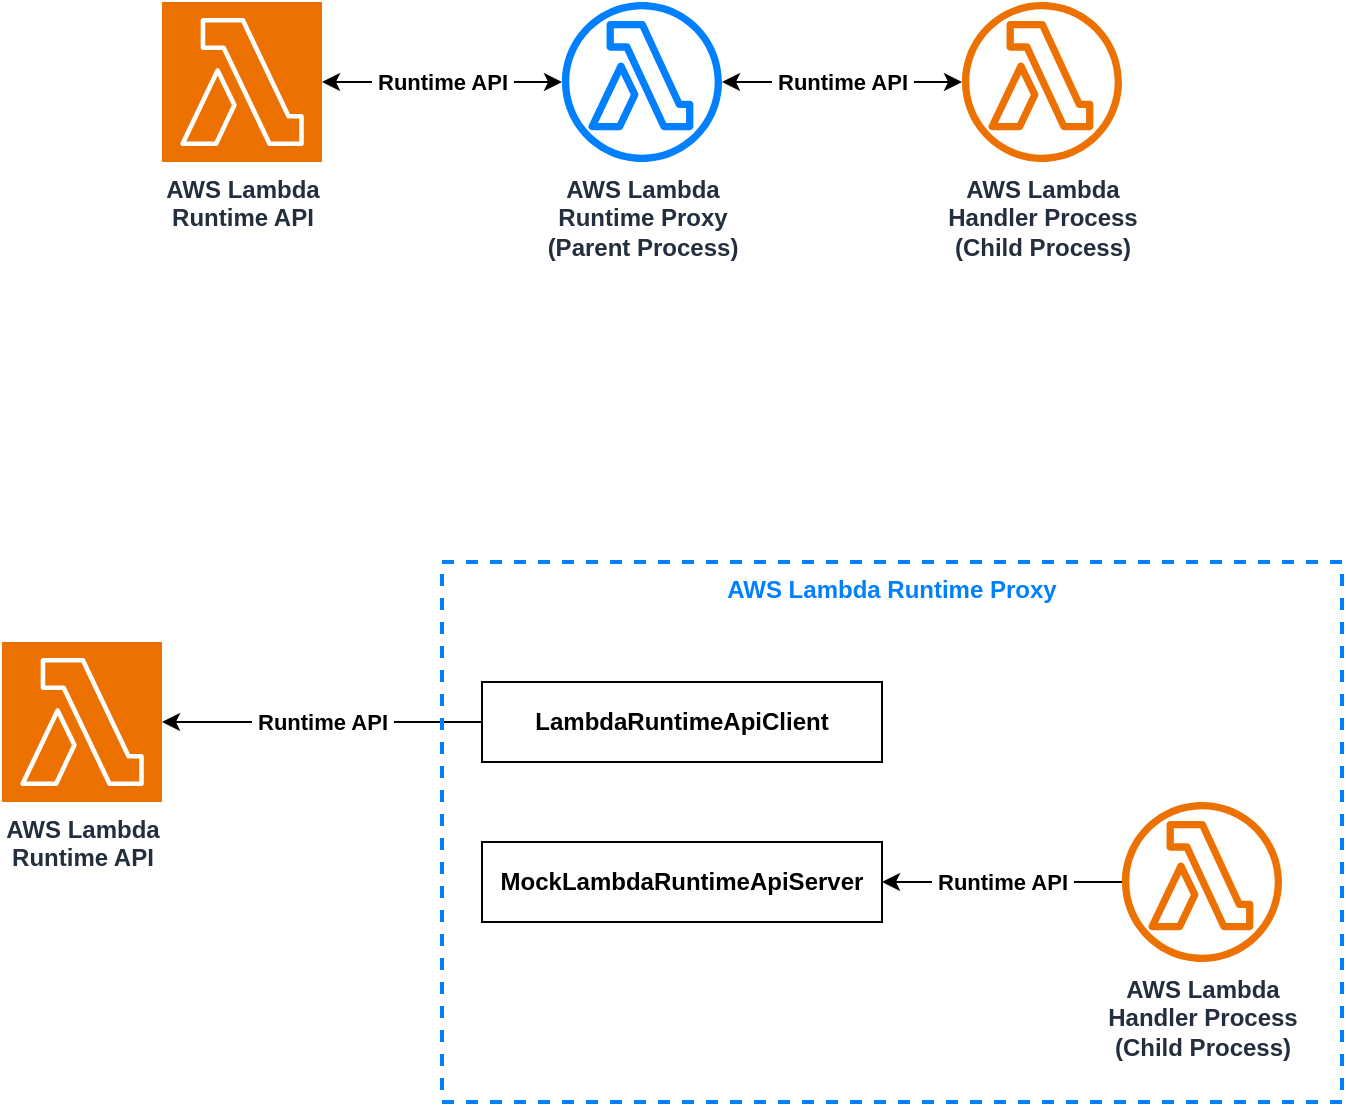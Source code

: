 <mxfile version="24.1.0" type="device">
  <diagram id="Ht1M8jgEwFfnCIfOTk4-" name="Page-1">
    <mxGraphModel dx="880" dy="686" grid="1" gridSize="10" guides="1" tooltips="1" connect="1" arrows="1" fold="1" page="0" pageScale="1" pageWidth="827" pageHeight="1169" math="0" shadow="0">
      <root>
        <mxCell id="0" />
        <mxCell id="1" parent="0" />
        <mxCell id="2fjOt8oWZh0gIr6PStJO-1" value="AWS Lambda&lt;div&gt;Runtime API&lt;/div&gt;" style="sketch=0;points=[[0,0,0],[0.25,0,0],[0.5,0,0],[0.75,0,0],[1,0,0],[0,1,0],[0.25,1,0],[0.5,1,0],[0.75,1,0],[1,1,0],[0,0.25,0],[0,0.5,0],[0,0.75,0],[1,0.25,0],[1,0.5,0],[1,0.75,0]];outlineConnect=0;fontColor=#232F3E;fillColor=#ED7100;strokeColor=#ffffff;dashed=0;verticalLabelPosition=bottom;verticalAlign=top;align=center;html=1;fontSize=12;fontStyle=1;aspect=fixed;shape=mxgraph.aws4.resourceIcon;resIcon=mxgraph.aws4.lambda;" parent="1" vertex="1">
          <mxGeometry x="80" y="200" width="80" height="80" as="geometry" />
        </mxCell>
        <mxCell id="2fjOt8oWZh0gIr6PStJO-5" value="&amp;nbsp;Runtime API&amp;nbsp;" style="edgeStyle=orthogonalEdgeStyle;rounded=0;orthogonalLoop=1;jettySize=auto;html=1;startArrow=classic;startFill=1;fontStyle=1" parent="1" source="2fjOt8oWZh0gIr6PStJO-2" target="2fjOt8oWZh0gIr6PStJO-3" edge="1">
          <mxGeometry relative="1" as="geometry" />
        </mxCell>
        <mxCell id="2fjOt8oWZh0gIr6PStJO-2" value="AWS Lambda&lt;div&gt;Handler Process&lt;/div&gt;&lt;div&gt;(Child Process)&lt;/div&gt;" style="sketch=0;outlineConnect=0;fontColor=#232F3E;gradientColor=none;fillColor=#ED7100;strokeColor=none;dashed=0;verticalLabelPosition=bottom;verticalAlign=top;align=center;html=1;fontSize=12;fontStyle=1;aspect=fixed;pointerEvents=1;shape=mxgraph.aws4.lambda_function;" parent="1" vertex="1">
          <mxGeometry x="480" y="200" width="80" height="80" as="geometry" />
        </mxCell>
        <mxCell id="2fjOt8oWZh0gIr6PStJO-4" value="&amp;nbsp;Runtime API&amp;nbsp;" style="edgeStyle=orthogonalEdgeStyle;rounded=0;orthogonalLoop=1;jettySize=auto;html=1;startArrow=classic;startFill=1;fontStyle=1" parent="1" source="2fjOt8oWZh0gIr6PStJO-3" target="2fjOt8oWZh0gIr6PStJO-1" edge="1">
          <mxGeometry relative="1" as="geometry" />
        </mxCell>
        <mxCell id="2fjOt8oWZh0gIr6PStJO-3" value="AWS Lambda&lt;div&gt;Runtime Proxy&lt;/div&gt;&lt;div&gt;(Parent Process)&lt;/div&gt;" style="sketch=0;outlineConnect=0;fontColor=#232F3E;gradientColor=none;fillColor=#007FFF;strokeColor=none;dashed=0;verticalLabelPosition=bottom;verticalAlign=top;align=center;html=1;fontSize=12;fontStyle=1;aspect=fixed;pointerEvents=1;shape=mxgraph.aws4.lambda_function;" parent="1" vertex="1">
          <mxGeometry x="280" y="200" width="80" height="80" as="geometry" />
        </mxCell>
        <mxCell id="-sQhjU18eMcHrWtSkJ9b-1" value="AWS Lambda&lt;div&gt;Runtime API&lt;/div&gt;" style="sketch=0;points=[[0,0,0],[0.25,0,0],[0.5,0,0],[0.75,0,0],[1,0,0],[0,1,0],[0.25,1,0],[0.5,1,0],[0.75,1,0],[1,1,0],[0,0.25,0],[0,0.5,0],[0,0.75,0],[1,0.25,0],[1,0.5,0],[1,0.75,0]];outlineConnect=0;fontColor=#232F3E;fillColor=#ED7100;strokeColor=#ffffff;dashed=0;verticalLabelPosition=bottom;verticalAlign=top;align=center;html=1;fontSize=12;fontStyle=1;aspect=fixed;shape=mxgraph.aws4.resourceIcon;resIcon=mxgraph.aws4.lambda;" vertex="1" parent="1">
          <mxGeometry y="520" width="80" height="80" as="geometry" />
        </mxCell>
        <mxCell id="-sQhjU18eMcHrWtSkJ9b-6" value="&amp;nbsp;Runtime API&amp;nbsp;" style="edgeStyle=orthogonalEdgeStyle;rounded=0;orthogonalLoop=1;jettySize=auto;html=1;fontStyle=1" edge="1" parent="1" source="-sQhjU18eMcHrWtSkJ9b-2" target="-sQhjU18eMcHrWtSkJ9b-1">
          <mxGeometry relative="1" as="geometry" />
        </mxCell>
        <mxCell id="-sQhjU18eMcHrWtSkJ9b-2" value="LambdaRuntimeApiClient" style="rounded=0;whiteSpace=wrap;html=1;fontStyle=1" vertex="1" parent="1">
          <mxGeometry x="240" y="540" width="200" height="40" as="geometry" />
        </mxCell>
        <mxCell id="-sQhjU18eMcHrWtSkJ9b-3" value="MockLambdaRuntimeApiServer" style="rounded=0;whiteSpace=wrap;html=1;fontStyle=1" vertex="1" parent="1">
          <mxGeometry x="240" y="620" width="200" height="40" as="geometry" />
        </mxCell>
        <mxCell id="-sQhjU18eMcHrWtSkJ9b-5" value="&lt;b&gt;&amp;nbsp;Runtime API&amp;nbsp;&lt;/b&gt;" style="edgeStyle=orthogonalEdgeStyle;rounded=0;orthogonalLoop=1;jettySize=auto;html=1;" edge="1" parent="1" source="-sQhjU18eMcHrWtSkJ9b-4" target="-sQhjU18eMcHrWtSkJ9b-3">
          <mxGeometry relative="1" as="geometry" />
        </mxCell>
        <mxCell id="-sQhjU18eMcHrWtSkJ9b-4" value="AWS Lambda&lt;div&gt;Handler Process&lt;/div&gt;&lt;div&gt;(Child Process)&lt;/div&gt;" style="sketch=0;outlineConnect=0;fontColor=#232F3E;gradientColor=none;fillColor=#ED7100;strokeColor=none;dashed=0;verticalLabelPosition=bottom;verticalAlign=top;align=center;html=1;fontSize=12;fontStyle=1;aspect=fixed;pointerEvents=1;shape=mxgraph.aws4.lambda_function;" vertex="1" parent="1">
          <mxGeometry x="560" y="600" width="80" height="80" as="geometry" />
        </mxCell>
        <mxCell id="-sQhjU18eMcHrWtSkJ9b-7" value="AWS Lambda Runtime Proxy" style="fillColor=none;strokeColor=#007FFF;dashed=1;verticalAlign=top;fontStyle=1;fontColor=#007FFF;whiteSpace=wrap;html=1;strokeWidth=2;" vertex="1" parent="1">
          <mxGeometry x="220" y="480" width="450" height="270" as="geometry" />
        </mxCell>
      </root>
    </mxGraphModel>
  </diagram>
</mxfile>
